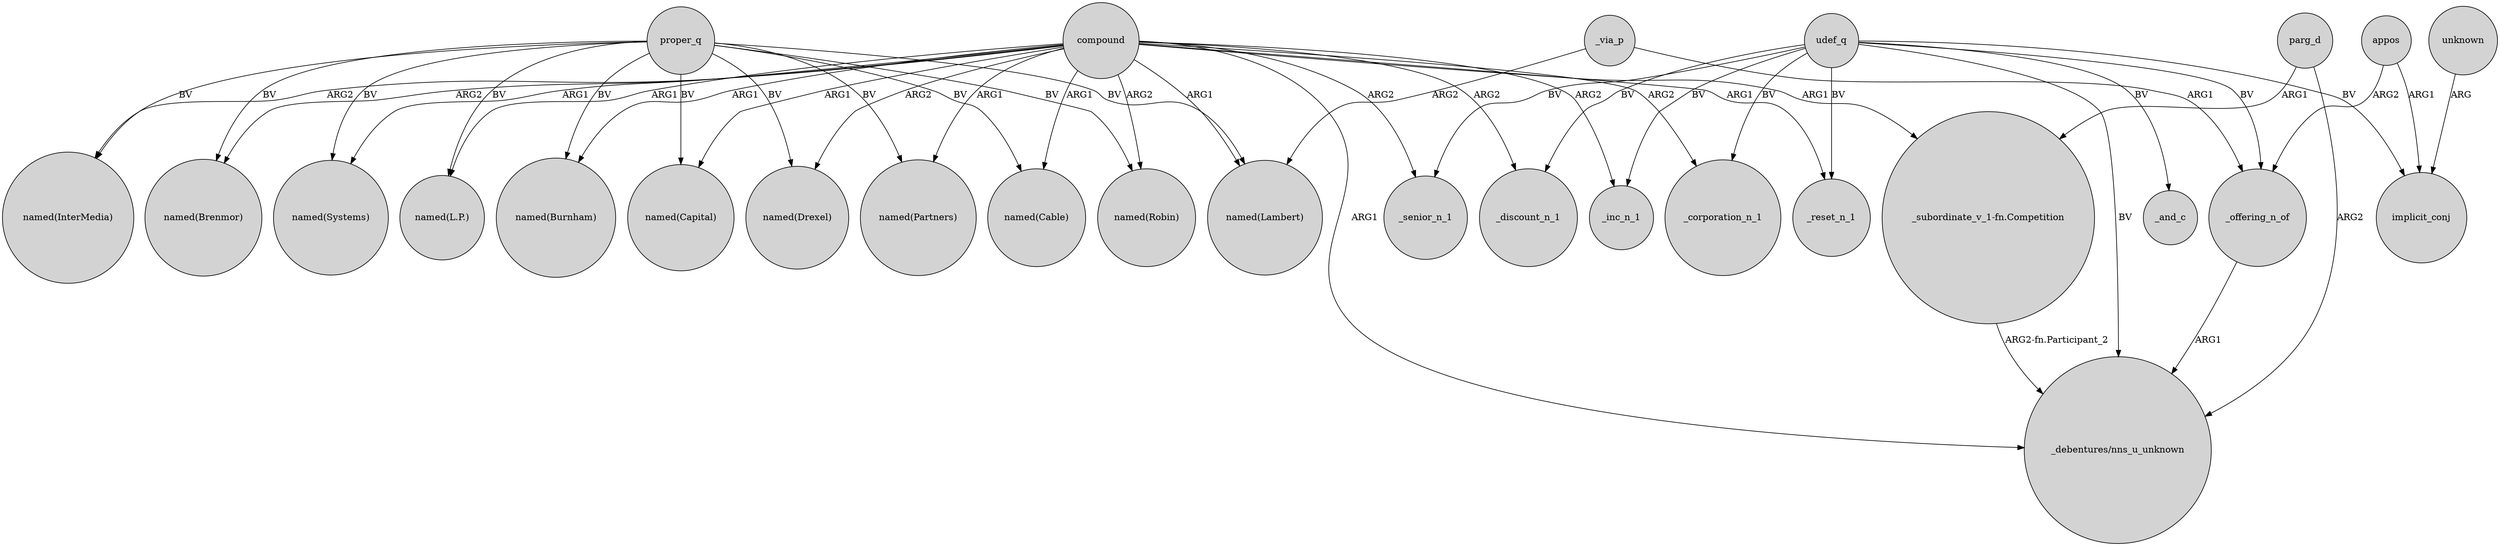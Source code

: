 digraph {
	node [shape=circle style=filled]
	compound -> "named(Robin)" [label=ARG2]
	compound -> "named(L.P.)" [label=ARG1]
	compound -> "named(Burnham)" [label=ARG1]
	udef_q -> _discount_n_1 [label=BV]
	udef_q -> _reset_n_1 [label=BV]
	proper_q -> "named(InterMedia)" [label=BV]
	appos -> _offering_n_of [label=ARG2]
	"_subordinate_v_1-fn.Competition" -> "_debentures/nns_u_unknown" [label="ARG2-fn.Participant_2"]
	proper_q -> "named(Capital)" [label=BV]
	unknown -> implicit_conj [label=ARG]
	compound -> "named(Cable)" [label=ARG1]
	compound -> "named(InterMedia)" [label=ARG2]
	proper_q -> "named(Partners)" [label=BV]
	proper_q -> "named(Drexel)" [label=BV]
	udef_q -> _and_c [label=BV]
	proper_q -> "named(Burnham)" [label=BV]
	udef_q -> _inc_n_1 [label=BV]
	compound -> "named(Brenmor)" [label=ARG2]
	compound -> _inc_n_1 [label=ARG2]
	proper_q -> "named(Systems)" [label=BV]
	proper_q -> "named(L.P.)" [label=BV]
	appos -> implicit_conj [label=ARG1]
	compound -> "named(Systems)" [label=ARG1]
	proper_q -> "named(Lambert)" [label=BV]
	parg_d -> "_debentures/nns_u_unknown" [label=ARG2]
	_via_p -> _offering_n_of [label=ARG1]
	compound -> _senior_n_1 [label=ARG2]
	_offering_n_of -> "_debentures/nns_u_unknown" [label=ARG1]
	compound -> "named(Lambert)" [label=ARG1]
	udef_q -> _senior_n_1 [label=BV]
	proper_q -> "named(Cable)" [label=BV]
	parg_d -> "_subordinate_v_1-fn.Competition" [label=ARG1]
	_via_p -> "named(Lambert)" [label=ARG2]
	compound -> _corporation_n_1 [label=ARG2]
	udef_q -> _corporation_n_1 [label=BV]
	compound -> "named(Drexel)" [label=ARG2]
	compound -> _reset_n_1 [label=ARG1]
	compound -> "_subordinate_v_1-fn.Competition" [label=ARG1]
	proper_q -> "named(Robin)" [label=BV]
	udef_q -> "_debentures/nns_u_unknown" [label=BV]
	compound -> "_debentures/nns_u_unknown" [label=ARG1]
	udef_q -> _offering_n_of [label=BV]
	compound -> "named(Capital)" [label=ARG1]
	compound -> "named(Partners)" [label=ARG1]
	proper_q -> "named(Brenmor)" [label=BV]
	compound -> _discount_n_1 [label=ARG2]
	udef_q -> implicit_conj [label=BV]
}
